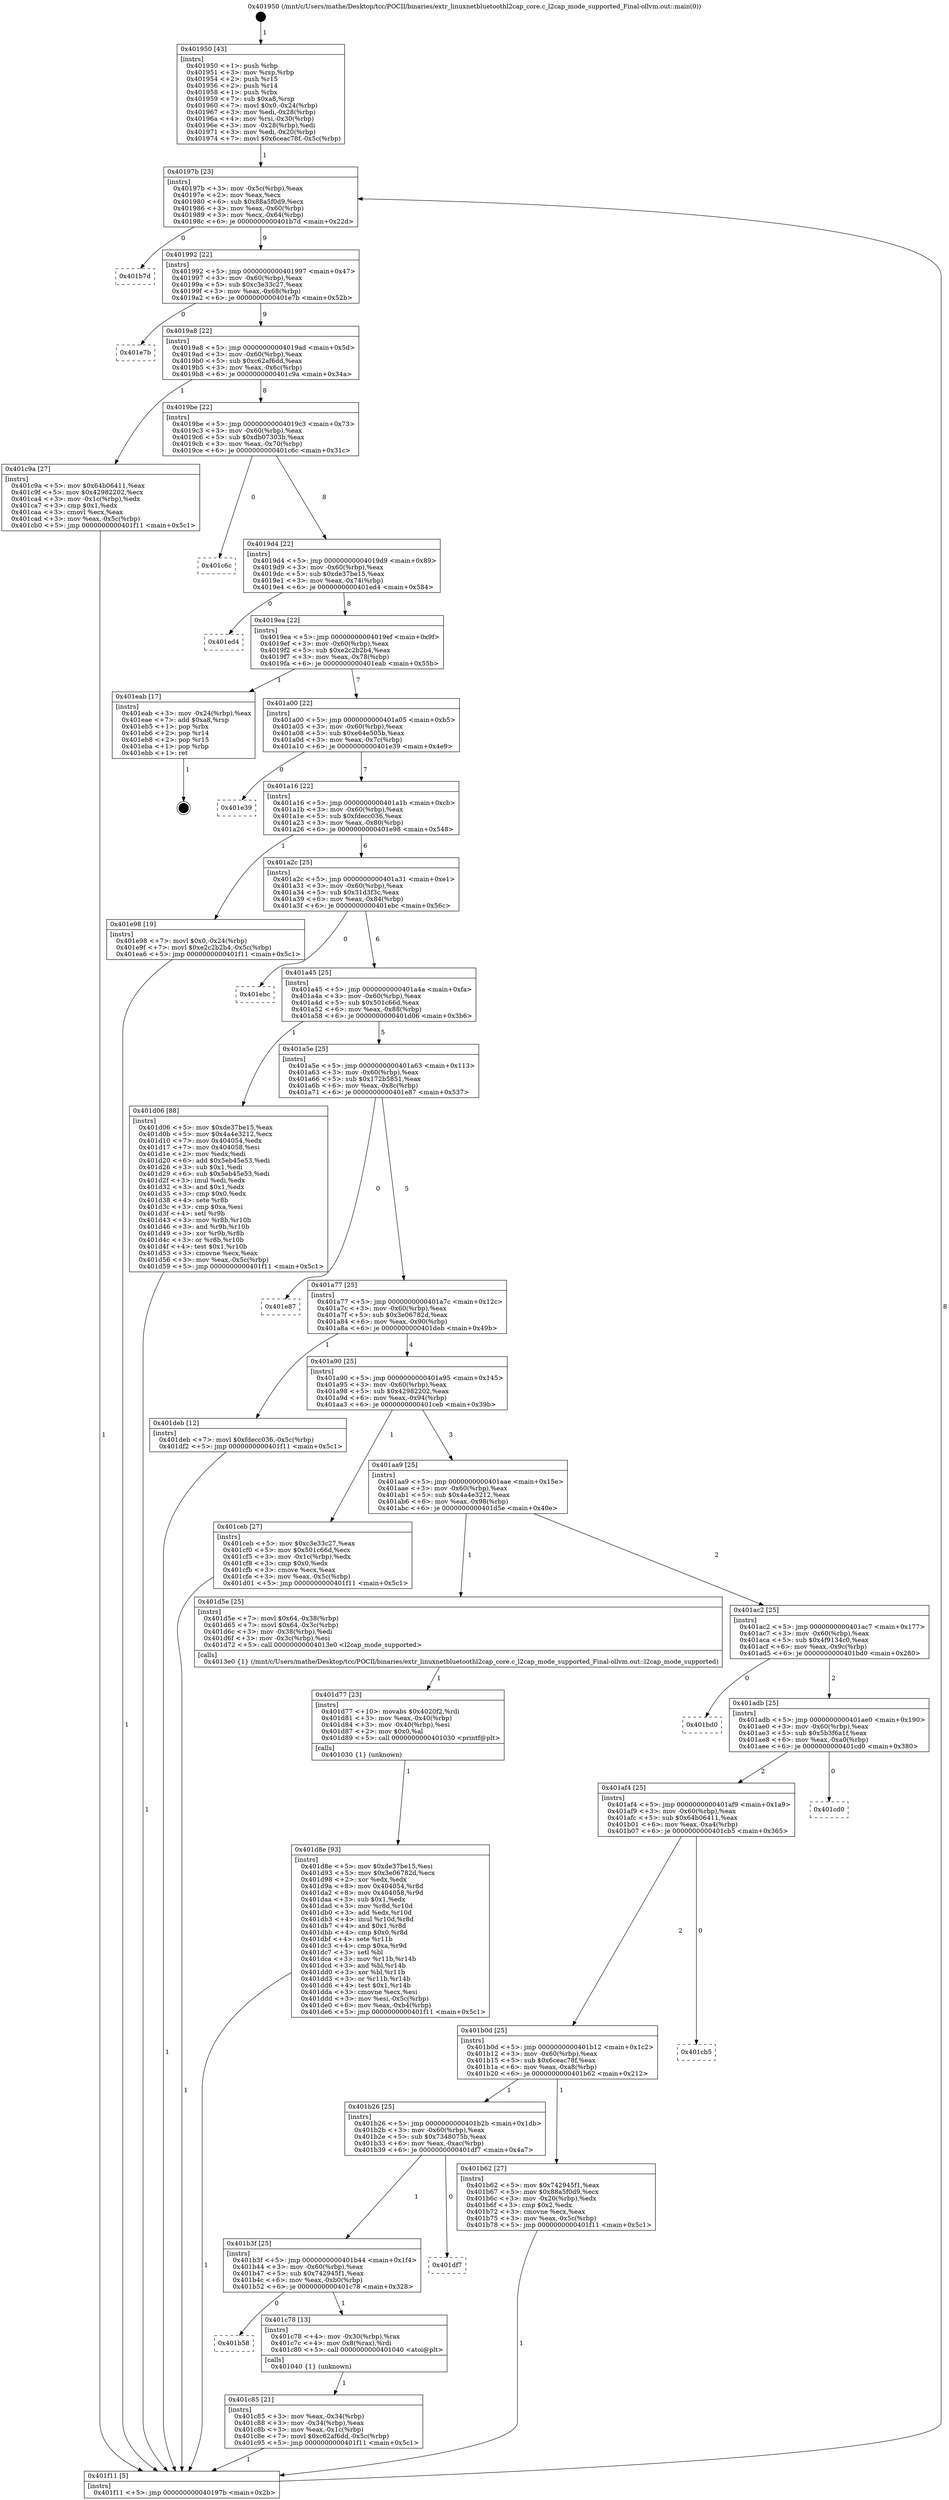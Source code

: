 digraph "0x401950" {
  label = "0x401950 (/mnt/c/Users/mathe/Desktop/tcc/POCII/binaries/extr_linuxnetbluetoothl2cap_core.c_l2cap_mode_supported_Final-ollvm.out::main(0))"
  labelloc = "t"
  node[shape=record]

  Entry [label="",width=0.3,height=0.3,shape=circle,fillcolor=black,style=filled]
  "0x40197b" [label="{
     0x40197b [23]\l
     | [instrs]\l
     &nbsp;&nbsp;0x40197b \<+3\>: mov -0x5c(%rbp),%eax\l
     &nbsp;&nbsp;0x40197e \<+2\>: mov %eax,%ecx\l
     &nbsp;&nbsp;0x401980 \<+6\>: sub $0x88a5f0d9,%ecx\l
     &nbsp;&nbsp;0x401986 \<+3\>: mov %eax,-0x60(%rbp)\l
     &nbsp;&nbsp;0x401989 \<+3\>: mov %ecx,-0x64(%rbp)\l
     &nbsp;&nbsp;0x40198c \<+6\>: je 0000000000401b7d \<main+0x22d\>\l
  }"]
  "0x401b7d" [label="{
     0x401b7d\l
  }", style=dashed]
  "0x401992" [label="{
     0x401992 [22]\l
     | [instrs]\l
     &nbsp;&nbsp;0x401992 \<+5\>: jmp 0000000000401997 \<main+0x47\>\l
     &nbsp;&nbsp;0x401997 \<+3\>: mov -0x60(%rbp),%eax\l
     &nbsp;&nbsp;0x40199a \<+5\>: sub $0xc3e33c27,%eax\l
     &nbsp;&nbsp;0x40199f \<+3\>: mov %eax,-0x68(%rbp)\l
     &nbsp;&nbsp;0x4019a2 \<+6\>: je 0000000000401e7b \<main+0x52b\>\l
  }"]
  Exit [label="",width=0.3,height=0.3,shape=circle,fillcolor=black,style=filled,peripheries=2]
  "0x401e7b" [label="{
     0x401e7b\l
  }", style=dashed]
  "0x4019a8" [label="{
     0x4019a8 [22]\l
     | [instrs]\l
     &nbsp;&nbsp;0x4019a8 \<+5\>: jmp 00000000004019ad \<main+0x5d\>\l
     &nbsp;&nbsp;0x4019ad \<+3\>: mov -0x60(%rbp),%eax\l
     &nbsp;&nbsp;0x4019b0 \<+5\>: sub $0xc62af6dd,%eax\l
     &nbsp;&nbsp;0x4019b5 \<+3\>: mov %eax,-0x6c(%rbp)\l
     &nbsp;&nbsp;0x4019b8 \<+6\>: je 0000000000401c9a \<main+0x34a\>\l
  }"]
  "0x401d8e" [label="{
     0x401d8e [93]\l
     | [instrs]\l
     &nbsp;&nbsp;0x401d8e \<+5\>: mov $0xde37be15,%esi\l
     &nbsp;&nbsp;0x401d93 \<+5\>: mov $0x3e06782d,%ecx\l
     &nbsp;&nbsp;0x401d98 \<+2\>: xor %edx,%edx\l
     &nbsp;&nbsp;0x401d9a \<+8\>: mov 0x404054,%r8d\l
     &nbsp;&nbsp;0x401da2 \<+8\>: mov 0x404058,%r9d\l
     &nbsp;&nbsp;0x401daa \<+3\>: sub $0x1,%edx\l
     &nbsp;&nbsp;0x401dad \<+3\>: mov %r8d,%r10d\l
     &nbsp;&nbsp;0x401db0 \<+3\>: add %edx,%r10d\l
     &nbsp;&nbsp;0x401db3 \<+4\>: imul %r10d,%r8d\l
     &nbsp;&nbsp;0x401db7 \<+4\>: and $0x1,%r8d\l
     &nbsp;&nbsp;0x401dbb \<+4\>: cmp $0x0,%r8d\l
     &nbsp;&nbsp;0x401dbf \<+4\>: sete %r11b\l
     &nbsp;&nbsp;0x401dc3 \<+4\>: cmp $0xa,%r9d\l
     &nbsp;&nbsp;0x401dc7 \<+3\>: setl %bl\l
     &nbsp;&nbsp;0x401dca \<+3\>: mov %r11b,%r14b\l
     &nbsp;&nbsp;0x401dcd \<+3\>: and %bl,%r14b\l
     &nbsp;&nbsp;0x401dd0 \<+3\>: xor %bl,%r11b\l
     &nbsp;&nbsp;0x401dd3 \<+3\>: or %r11b,%r14b\l
     &nbsp;&nbsp;0x401dd6 \<+4\>: test $0x1,%r14b\l
     &nbsp;&nbsp;0x401dda \<+3\>: cmovne %ecx,%esi\l
     &nbsp;&nbsp;0x401ddd \<+3\>: mov %esi,-0x5c(%rbp)\l
     &nbsp;&nbsp;0x401de0 \<+6\>: mov %eax,-0xb4(%rbp)\l
     &nbsp;&nbsp;0x401de6 \<+5\>: jmp 0000000000401f11 \<main+0x5c1\>\l
  }"]
  "0x401c9a" [label="{
     0x401c9a [27]\l
     | [instrs]\l
     &nbsp;&nbsp;0x401c9a \<+5\>: mov $0x64b06411,%eax\l
     &nbsp;&nbsp;0x401c9f \<+5\>: mov $0x42982202,%ecx\l
     &nbsp;&nbsp;0x401ca4 \<+3\>: mov -0x1c(%rbp),%edx\l
     &nbsp;&nbsp;0x401ca7 \<+3\>: cmp $0x1,%edx\l
     &nbsp;&nbsp;0x401caa \<+3\>: cmovl %ecx,%eax\l
     &nbsp;&nbsp;0x401cad \<+3\>: mov %eax,-0x5c(%rbp)\l
     &nbsp;&nbsp;0x401cb0 \<+5\>: jmp 0000000000401f11 \<main+0x5c1\>\l
  }"]
  "0x4019be" [label="{
     0x4019be [22]\l
     | [instrs]\l
     &nbsp;&nbsp;0x4019be \<+5\>: jmp 00000000004019c3 \<main+0x73\>\l
     &nbsp;&nbsp;0x4019c3 \<+3\>: mov -0x60(%rbp),%eax\l
     &nbsp;&nbsp;0x4019c6 \<+5\>: sub $0xdb07303b,%eax\l
     &nbsp;&nbsp;0x4019cb \<+3\>: mov %eax,-0x70(%rbp)\l
     &nbsp;&nbsp;0x4019ce \<+6\>: je 0000000000401c6c \<main+0x31c\>\l
  }"]
  "0x401d77" [label="{
     0x401d77 [23]\l
     | [instrs]\l
     &nbsp;&nbsp;0x401d77 \<+10\>: movabs $0x4020f2,%rdi\l
     &nbsp;&nbsp;0x401d81 \<+3\>: mov %eax,-0x40(%rbp)\l
     &nbsp;&nbsp;0x401d84 \<+3\>: mov -0x40(%rbp),%esi\l
     &nbsp;&nbsp;0x401d87 \<+2\>: mov $0x0,%al\l
     &nbsp;&nbsp;0x401d89 \<+5\>: call 0000000000401030 \<printf@plt\>\l
     | [calls]\l
     &nbsp;&nbsp;0x401030 \{1\} (unknown)\l
  }"]
  "0x401c6c" [label="{
     0x401c6c\l
  }", style=dashed]
  "0x4019d4" [label="{
     0x4019d4 [22]\l
     | [instrs]\l
     &nbsp;&nbsp;0x4019d4 \<+5\>: jmp 00000000004019d9 \<main+0x89\>\l
     &nbsp;&nbsp;0x4019d9 \<+3\>: mov -0x60(%rbp),%eax\l
     &nbsp;&nbsp;0x4019dc \<+5\>: sub $0xde37be15,%eax\l
     &nbsp;&nbsp;0x4019e1 \<+3\>: mov %eax,-0x74(%rbp)\l
     &nbsp;&nbsp;0x4019e4 \<+6\>: je 0000000000401ed4 \<main+0x584\>\l
  }"]
  "0x401c85" [label="{
     0x401c85 [21]\l
     | [instrs]\l
     &nbsp;&nbsp;0x401c85 \<+3\>: mov %eax,-0x34(%rbp)\l
     &nbsp;&nbsp;0x401c88 \<+3\>: mov -0x34(%rbp),%eax\l
     &nbsp;&nbsp;0x401c8b \<+3\>: mov %eax,-0x1c(%rbp)\l
     &nbsp;&nbsp;0x401c8e \<+7\>: movl $0xc62af6dd,-0x5c(%rbp)\l
     &nbsp;&nbsp;0x401c95 \<+5\>: jmp 0000000000401f11 \<main+0x5c1\>\l
  }"]
  "0x401ed4" [label="{
     0x401ed4\l
  }", style=dashed]
  "0x4019ea" [label="{
     0x4019ea [22]\l
     | [instrs]\l
     &nbsp;&nbsp;0x4019ea \<+5\>: jmp 00000000004019ef \<main+0x9f\>\l
     &nbsp;&nbsp;0x4019ef \<+3\>: mov -0x60(%rbp),%eax\l
     &nbsp;&nbsp;0x4019f2 \<+5\>: sub $0xe2c2b2b4,%eax\l
     &nbsp;&nbsp;0x4019f7 \<+3\>: mov %eax,-0x78(%rbp)\l
     &nbsp;&nbsp;0x4019fa \<+6\>: je 0000000000401eab \<main+0x55b\>\l
  }"]
  "0x401b58" [label="{
     0x401b58\l
  }", style=dashed]
  "0x401eab" [label="{
     0x401eab [17]\l
     | [instrs]\l
     &nbsp;&nbsp;0x401eab \<+3\>: mov -0x24(%rbp),%eax\l
     &nbsp;&nbsp;0x401eae \<+7\>: add $0xa8,%rsp\l
     &nbsp;&nbsp;0x401eb5 \<+1\>: pop %rbx\l
     &nbsp;&nbsp;0x401eb6 \<+2\>: pop %r14\l
     &nbsp;&nbsp;0x401eb8 \<+2\>: pop %r15\l
     &nbsp;&nbsp;0x401eba \<+1\>: pop %rbp\l
     &nbsp;&nbsp;0x401ebb \<+1\>: ret\l
  }"]
  "0x401a00" [label="{
     0x401a00 [22]\l
     | [instrs]\l
     &nbsp;&nbsp;0x401a00 \<+5\>: jmp 0000000000401a05 \<main+0xb5\>\l
     &nbsp;&nbsp;0x401a05 \<+3\>: mov -0x60(%rbp),%eax\l
     &nbsp;&nbsp;0x401a08 \<+5\>: sub $0xe64e505b,%eax\l
     &nbsp;&nbsp;0x401a0d \<+3\>: mov %eax,-0x7c(%rbp)\l
     &nbsp;&nbsp;0x401a10 \<+6\>: je 0000000000401e39 \<main+0x4e9\>\l
  }"]
  "0x401c78" [label="{
     0x401c78 [13]\l
     | [instrs]\l
     &nbsp;&nbsp;0x401c78 \<+4\>: mov -0x30(%rbp),%rax\l
     &nbsp;&nbsp;0x401c7c \<+4\>: mov 0x8(%rax),%rdi\l
     &nbsp;&nbsp;0x401c80 \<+5\>: call 0000000000401040 \<atoi@plt\>\l
     | [calls]\l
     &nbsp;&nbsp;0x401040 \{1\} (unknown)\l
  }"]
  "0x401e39" [label="{
     0x401e39\l
  }", style=dashed]
  "0x401a16" [label="{
     0x401a16 [22]\l
     | [instrs]\l
     &nbsp;&nbsp;0x401a16 \<+5\>: jmp 0000000000401a1b \<main+0xcb\>\l
     &nbsp;&nbsp;0x401a1b \<+3\>: mov -0x60(%rbp),%eax\l
     &nbsp;&nbsp;0x401a1e \<+5\>: sub $0xfdecc036,%eax\l
     &nbsp;&nbsp;0x401a23 \<+3\>: mov %eax,-0x80(%rbp)\l
     &nbsp;&nbsp;0x401a26 \<+6\>: je 0000000000401e98 \<main+0x548\>\l
  }"]
  "0x401b3f" [label="{
     0x401b3f [25]\l
     | [instrs]\l
     &nbsp;&nbsp;0x401b3f \<+5\>: jmp 0000000000401b44 \<main+0x1f4\>\l
     &nbsp;&nbsp;0x401b44 \<+3\>: mov -0x60(%rbp),%eax\l
     &nbsp;&nbsp;0x401b47 \<+5\>: sub $0x742945f1,%eax\l
     &nbsp;&nbsp;0x401b4c \<+6\>: mov %eax,-0xb0(%rbp)\l
     &nbsp;&nbsp;0x401b52 \<+6\>: je 0000000000401c78 \<main+0x328\>\l
  }"]
  "0x401e98" [label="{
     0x401e98 [19]\l
     | [instrs]\l
     &nbsp;&nbsp;0x401e98 \<+7\>: movl $0x0,-0x24(%rbp)\l
     &nbsp;&nbsp;0x401e9f \<+7\>: movl $0xe2c2b2b4,-0x5c(%rbp)\l
     &nbsp;&nbsp;0x401ea6 \<+5\>: jmp 0000000000401f11 \<main+0x5c1\>\l
  }"]
  "0x401a2c" [label="{
     0x401a2c [25]\l
     | [instrs]\l
     &nbsp;&nbsp;0x401a2c \<+5\>: jmp 0000000000401a31 \<main+0xe1\>\l
     &nbsp;&nbsp;0x401a31 \<+3\>: mov -0x60(%rbp),%eax\l
     &nbsp;&nbsp;0x401a34 \<+5\>: sub $0x31d3f3c,%eax\l
     &nbsp;&nbsp;0x401a39 \<+6\>: mov %eax,-0x84(%rbp)\l
     &nbsp;&nbsp;0x401a3f \<+6\>: je 0000000000401ebc \<main+0x56c\>\l
  }"]
  "0x401df7" [label="{
     0x401df7\l
  }", style=dashed]
  "0x401ebc" [label="{
     0x401ebc\l
  }", style=dashed]
  "0x401a45" [label="{
     0x401a45 [25]\l
     | [instrs]\l
     &nbsp;&nbsp;0x401a45 \<+5\>: jmp 0000000000401a4a \<main+0xfa\>\l
     &nbsp;&nbsp;0x401a4a \<+3\>: mov -0x60(%rbp),%eax\l
     &nbsp;&nbsp;0x401a4d \<+5\>: sub $0x501c66d,%eax\l
     &nbsp;&nbsp;0x401a52 \<+6\>: mov %eax,-0x88(%rbp)\l
     &nbsp;&nbsp;0x401a58 \<+6\>: je 0000000000401d06 \<main+0x3b6\>\l
  }"]
  "0x401950" [label="{
     0x401950 [43]\l
     | [instrs]\l
     &nbsp;&nbsp;0x401950 \<+1\>: push %rbp\l
     &nbsp;&nbsp;0x401951 \<+3\>: mov %rsp,%rbp\l
     &nbsp;&nbsp;0x401954 \<+2\>: push %r15\l
     &nbsp;&nbsp;0x401956 \<+2\>: push %r14\l
     &nbsp;&nbsp;0x401958 \<+1\>: push %rbx\l
     &nbsp;&nbsp;0x401959 \<+7\>: sub $0xa8,%rsp\l
     &nbsp;&nbsp;0x401960 \<+7\>: movl $0x0,-0x24(%rbp)\l
     &nbsp;&nbsp;0x401967 \<+3\>: mov %edi,-0x28(%rbp)\l
     &nbsp;&nbsp;0x40196a \<+4\>: mov %rsi,-0x30(%rbp)\l
     &nbsp;&nbsp;0x40196e \<+3\>: mov -0x28(%rbp),%edi\l
     &nbsp;&nbsp;0x401971 \<+3\>: mov %edi,-0x20(%rbp)\l
     &nbsp;&nbsp;0x401974 \<+7\>: movl $0x6ceac78f,-0x5c(%rbp)\l
  }"]
  "0x401d06" [label="{
     0x401d06 [88]\l
     | [instrs]\l
     &nbsp;&nbsp;0x401d06 \<+5\>: mov $0xde37be15,%eax\l
     &nbsp;&nbsp;0x401d0b \<+5\>: mov $0x4a4e3212,%ecx\l
     &nbsp;&nbsp;0x401d10 \<+7\>: mov 0x404054,%edx\l
     &nbsp;&nbsp;0x401d17 \<+7\>: mov 0x404058,%esi\l
     &nbsp;&nbsp;0x401d1e \<+2\>: mov %edx,%edi\l
     &nbsp;&nbsp;0x401d20 \<+6\>: add $0x5eb45e53,%edi\l
     &nbsp;&nbsp;0x401d26 \<+3\>: sub $0x1,%edi\l
     &nbsp;&nbsp;0x401d29 \<+6\>: sub $0x5eb45e53,%edi\l
     &nbsp;&nbsp;0x401d2f \<+3\>: imul %edi,%edx\l
     &nbsp;&nbsp;0x401d32 \<+3\>: and $0x1,%edx\l
     &nbsp;&nbsp;0x401d35 \<+3\>: cmp $0x0,%edx\l
     &nbsp;&nbsp;0x401d38 \<+4\>: sete %r8b\l
     &nbsp;&nbsp;0x401d3c \<+3\>: cmp $0xa,%esi\l
     &nbsp;&nbsp;0x401d3f \<+4\>: setl %r9b\l
     &nbsp;&nbsp;0x401d43 \<+3\>: mov %r8b,%r10b\l
     &nbsp;&nbsp;0x401d46 \<+3\>: and %r9b,%r10b\l
     &nbsp;&nbsp;0x401d49 \<+3\>: xor %r9b,%r8b\l
     &nbsp;&nbsp;0x401d4c \<+3\>: or %r8b,%r10b\l
     &nbsp;&nbsp;0x401d4f \<+4\>: test $0x1,%r10b\l
     &nbsp;&nbsp;0x401d53 \<+3\>: cmovne %ecx,%eax\l
     &nbsp;&nbsp;0x401d56 \<+3\>: mov %eax,-0x5c(%rbp)\l
     &nbsp;&nbsp;0x401d59 \<+5\>: jmp 0000000000401f11 \<main+0x5c1\>\l
  }"]
  "0x401a5e" [label="{
     0x401a5e [25]\l
     | [instrs]\l
     &nbsp;&nbsp;0x401a5e \<+5\>: jmp 0000000000401a63 \<main+0x113\>\l
     &nbsp;&nbsp;0x401a63 \<+3\>: mov -0x60(%rbp),%eax\l
     &nbsp;&nbsp;0x401a66 \<+5\>: sub $0x172b5851,%eax\l
     &nbsp;&nbsp;0x401a6b \<+6\>: mov %eax,-0x8c(%rbp)\l
     &nbsp;&nbsp;0x401a71 \<+6\>: je 0000000000401e87 \<main+0x537\>\l
  }"]
  "0x401f11" [label="{
     0x401f11 [5]\l
     | [instrs]\l
     &nbsp;&nbsp;0x401f11 \<+5\>: jmp 000000000040197b \<main+0x2b\>\l
  }"]
  "0x401e87" [label="{
     0x401e87\l
  }", style=dashed]
  "0x401a77" [label="{
     0x401a77 [25]\l
     | [instrs]\l
     &nbsp;&nbsp;0x401a77 \<+5\>: jmp 0000000000401a7c \<main+0x12c\>\l
     &nbsp;&nbsp;0x401a7c \<+3\>: mov -0x60(%rbp),%eax\l
     &nbsp;&nbsp;0x401a7f \<+5\>: sub $0x3e06782d,%eax\l
     &nbsp;&nbsp;0x401a84 \<+6\>: mov %eax,-0x90(%rbp)\l
     &nbsp;&nbsp;0x401a8a \<+6\>: je 0000000000401deb \<main+0x49b\>\l
  }"]
  "0x401b26" [label="{
     0x401b26 [25]\l
     | [instrs]\l
     &nbsp;&nbsp;0x401b26 \<+5\>: jmp 0000000000401b2b \<main+0x1db\>\l
     &nbsp;&nbsp;0x401b2b \<+3\>: mov -0x60(%rbp),%eax\l
     &nbsp;&nbsp;0x401b2e \<+5\>: sub $0x7348075b,%eax\l
     &nbsp;&nbsp;0x401b33 \<+6\>: mov %eax,-0xac(%rbp)\l
     &nbsp;&nbsp;0x401b39 \<+6\>: je 0000000000401df7 \<main+0x4a7\>\l
  }"]
  "0x401deb" [label="{
     0x401deb [12]\l
     | [instrs]\l
     &nbsp;&nbsp;0x401deb \<+7\>: movl $0xfdecc036,-0x5c(%rbp)\l
     &nbsp;&nbsp;0x401df2 \<+5\>: jmp 0000000000401f11 \<main+0x5c1\>\l
  }"]
  "0x401a90" [label="{
     0x401a90 [25]\l
     | [instrs]\l
     &nbsp;&nbsp;0x401a90 \<+5\>: jmp 0000000000401a95 \<main+0x145\>\l
     &nbsp;&nbsp;0x401a95 \<+3\>: mov -0x60(%rbp),%eax\l
     &nbsp;&nbsp;0x401a98 \<+5\>: sub $0x42982202,%eax\l
     &nbsp;&nbsp;0x401a9d \<+6\>: mov %eax,-0x94(%rbp)\l
     &nbsp;&nbsp;0x401aa3 \<+6\>: je 0000000000401ceb \<main+0x39b\>\l
  }"]
  "0x401b62" [label="{
     0x401b62 [27]\l
     | [instrs]\l
     &nbsp;&nbsp;0x401b62 \<+5\>: mov $0x742945f1,%eax\l
     &nbsp;&nbsp;0x401b67 \<+5\>: mov $0x88a5f0d9,%ecx\l
     &nbsp;&nbsp;0x401b6c \<+3\>: mov -0x20(%rbp),%edx\l
     &nbsp;&nbsp;0x401b6f \<+3\>: cmp $0x2,%edx\l
     &nbsp;&nbsp;0x401b72 \<+3\>: cmovne %ecx,%eax\l
     &nbsp;&nbsp;0x401b75 \<+3\>: mov %eax,-0x5c(%rbp)\l
     &nbsp;&nbsp;0x401b78 \<+5\>: jmp 0000000000401f11 \<main+0x5c1\>\l
  }"]
  "0x401ceb" [label="{
     0x401ceb [27]\l
     | [instrs]\l
     &nbsp;&nbsp;0x401ceb \<+5\>: mov $0xc3e33c27,%eax\l
     &nbsp;&nbsp;0x401cf0 \<+5\>: mov $0x501c66d,%ecx\l
     &nbsp;&nbsp;0x401cf5 \<+3\>: mov -0x1c(%rbp),%edx\l
     &nbsp;&nbsp;0x401cf8 \<+3\>: cmp $0x0,%edx\l
     &nbsp;&nbsp;0x401cfb \<+3\>: cmove %ecx,%eax\l
     &nbsp;&nbsp;0x401cfe \<+3\>: mov %eax,-0x5c(%rbp)\l
     &nbsp;&nbsp;0x401d01 \<+5\>: jmp 0000000000401f11 \<main+0x5c1\>\l
  }"]
  "0x401aa9" [label="{
     0x401aa9 [25]\l
     | [instrs]\l
     &nbsp;&nbsp;0x401aa9 \<+5\>: jmp 0000000000401aae \<main+0x15e\>\l
     &nbsp;&nbsp;0x401aae \<+3\>: mov -0x60(%rbp),%eax\l
     &nbsp;&nbsp;0x401ab1 \<+5\>: sub $0x4a4e3212,%eax\l
     &nbsp;&nbsp;0x401ab6 \<+6\>: mov %eax,-0x98(%rbp)\l
     &nbsp;&nbsp;0x401abc \<+6\>: je 0000000000401d5e \<main+0x40e\>\l
  }"]
  "0x401b0d" [label="{
     0x401b0d [25]\l
     | [instrs]\l
     &nbsp;&nbsp;0x401b0d \<+5\>: jmp 0000000000401b12 \<main+0x1c2\>\l
     &nbsp;&nbsp;0x401b12 \<+3\>: mov -0x60(%rbp),%eax\l
     &nbsp;&nbsp;0x401b15 \<+5\>: sub $0x6ceac78f,%eax\l
     &nbsp;&nbsp;0x401b1a \<+6\>: mov %eax,-0xa8(%rbp)\l
     &nbsp;&nbsp;0x401b20 \<+6\>: je 0000000000401b62 \<main+0x212\>\l
  }"]
  "0x401d5e" [label="{
     0x401d5e [25]\l
     | [instrs]\l
     &nbsp;&nbsp;0x401d5e \<+7\>: movl $0x64,-0x38(%rbp)\l
     &nbsp;&nbsp;0x401d65 \<+7\>: movl $0x64,-0x3c(%rbp)\l
     &nbsp;&nbsp;0x401d6c \<+3\>: mov -0x38(%rbp),%edi\l
     &nbsp;&nbsp;0x401d6f \<+3\>: mov -0x3c(%rbp),%esi\l
     &nbsp;&nbsp;0x401d72 \<+5\>: call 00000000004013e0 \<l2cap_mode_supported\>\l
     | [calls]\l
     &nbsp;&nbsp;0x4013e0 \{1\} (/mnt/c/Users/mathe/Desktop/tcc/POCII/binaries/extr_linuxnetbluetoothl2cap_core.c_l2cap_mode_supported_Final-ollvm.out::l2cap_mode_supported)\l
  }"]
  "0x401ac2" [label="{
     0x401ac2 [25]\l
     | [instrs]\l
     &nbsp;&nbsp;0x401ac2 \<+5\>: jmp 0000000000401ac7 \<main+0x177\>\l
     &nbsp;&nbsp;0x401ac7 \<+3\>: mov -0x60(%rbp),%eax\l
     &nbsp;&nbsp;0x401aca \<+5\>: sub $0x4f9134c0,%eax\l
     &nbsp;&nbsp;0x401acf \<+6\>: mov %eax,-0x9c(%rbp)\l
     &nbsp;&nbsp;0x401ad5 \<+6\>: je 0000000000401bd0 \<main+0x280\>\l
  }"]
  "0x401cb5" [label="{
     0x401cb5\l
  }", style=dashed]
  "0x401bd0" [label="{
     0x401bd0\l
  }", style=dashed]
  "0x401adb" [label="{
     0x401adb [25]\l
     | [instrs]\l
     &nbsp;&nbsp;0x401adb \<+5\>: jmp 0000000000401ae0 \<main+0x190\>\l
     &nbsp;&nbsp;0x401ae0 \<+3\>: mov -0x60(%rbp),%eax\l
     &nbsp;&nbsp;0x401ae3 \<+5\>: sub $0x5b3f6a1f,%eax\l
     &nbsp;&nbsp;0x401ae8 \<+6\>: mov %eax,-0xa0(%rbp)\l
     &nbsp;&nbsp;0x401aee \<+6\>: je 0000000000401cd0 \<main+0x380\>\l
  }"]
  "0x401af4" [label="{
     0x401af4 [25]\l
     | [instrs]\l
     &nbsp;&nbsp;0x401af4 \<+5\>: jmp 0000000000401af9 \<main+0x1a9\>\l
     &nbsp;&nbsp;0x401af9 \<+3\>: mov -0x60(%rbp),%eax\l
     &nbsp;&nbsp;0x401afc \<+5\>: sub $0x64b06411,%eax\l
     &nbsp;&nbsp;0x401b01 \<+6\>: mov %eax,-0xa4(%rbp)\l
     &nbsp;&nbsp;0x401b07 \<+6\>: je 0000000000401cb5 \<main+0x365\>\l
  }"]
  "0x401cd0" [label="{
     0x401cd0\l
  }", style=dashed]
  Entry -> "0x401950" [label=" 1"]
  "0x40197b" -> "0x401b7d" [label=" 0"]
  "0x40197b" -> "0x401992" [label=" 9"]
  "0x401eab" -> Exit [label=" 1"]
  "0x401992" -> "0x401e7b" [label=" 0"]
  "0x401992" -> "0x4019a8" [label=" 9"]
  "0x401e98" -> "0x401f11" [label=" 1"]
  "0x4019a8" -> "0x401c9a" [label=" 1"]
  "0x4019a8" -> "0x4019be" [label=" 8"]
  "0x401deb" -> "0x401f11" [label=" 1"]
  "0x4019be" -> "0x401c6c" [label=" 0"]
  "0x4019be" -> "0x4019d4" [label=" 8"]
  "0x401d8e" -> "0x401f11" [label=" 1"]
  "0x4019d4" -> "0x401ed4" [label=" 0"]
  "0x4019d4" -> "0x4019ea" [label=" 8"]
  "0x401d77" -> "0x401d8e" [label=" 1"]
  "0x4019ea" -> "0x401eab" [label=" 1"]
  "0x4019ea" -> "0x401a00" [label=" 7"]
  "0x401d5e" -> "0x401d77" [label=" 1"]
  "0x401a00" -> "0x401e39" [label=" 0"]
  "0x401a00" -> "0x401a16" [label=" 7"]
  "0x401d06" -> "0x401f11" [label=" 1"]
  "0x401a16" -> "0x401e98" [label=" 1"]
  "0x401a16" -> "0x401a2c" [label=" 6"]
  "0x401c9a" -> "0x401f11" [label=" 1"]
  "0x401a2c" -> "0x401ebc" [label=" 0"]
  "0x401a2c" -> "0x401a45" [label=" 6"]
  "0x401c85" -> "0x401f11" [label=" 1"]
  "0x401a45" -> "0x401d06" [label=" 1"]
  "0x401a45" -> "0x401a5e" [label=" 5"]
  "0x401b3f" -> "0x401b58" [label=" 0"]
  "0x401a5e" -> "0x401e87" [label=" 0"]
  "0x401a5e" -> "0x401a77" [label=" 5"]
  "0x401b3f" -> "0x401c78" [label=" 1"]
  "0x401a77" -> "0x401deb" [label=" 1"]
  "0x401a77" -> "0x401a90" [label=" 4"]
  "0x401ceb" -> "0x401f11" [label=" 1"]
  "0x401a90" -> "0x401ceb" [label=" 1"]
  "0x401a90" -> "0x401aa9" [label=" 3"]
  "0x401b26" -> "0x401b3f" [label=" 1"]
  "0x401aa9" -> "0x401d5e" [label=" 1"]
  "0x401aa9" -> "0x401ac2" [label=" 2"]
  "0x401c78" -> "0x401c85" [label=" 1"]
  "0x401ac2" -> "0x401bd0" [label=" 0"]
  "0x401ac2" -> "0x401adb" [label=" 2"]
  "0x401f11" -> "0x40197b" [label=" 8"]
  "0x401adb" -> "0x401cd0" [label=" 0"]
  "0x401adb" -> "0x401af4" [label=" 2"]
  "0x401950" -> "0x40197b" [label=" 1"]
  "0x401af4" -> "0x401cb5" [label=" 0"]
  "0x401af4" -> "0x401b0d" [label=" 2"]
  "0x401b26" -> "0x401df7" [label=" 0"]
  "0x401b0d" -> "0x401b62" [label=" 1"]
  "0x401b0d" -> "0x401b26" [label=" 1"]
  "0x401b62" -> "0x401f11" [label=" 1"]
}
